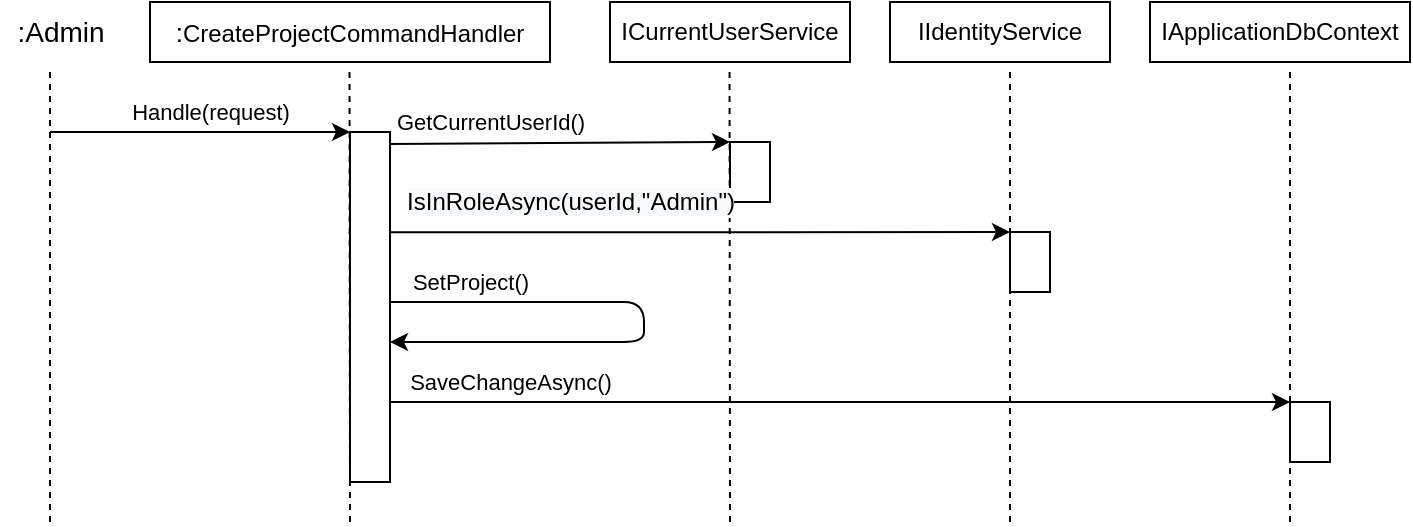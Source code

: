 <mxfile version="13.6.2" type="device"><diagram id="i-jKPdzmMxMsJHsrEuBs" name="Page-1"><mxGraphModel dx="600" dy="563" grid="1" gridSize="10" guides="1" tooltips="1" connect="1" arrows="1" fold="1" page="1" pageScale="1" pageWidth="827" pageHeight="1169" math="0" shadow="0"><root><mxCell id="0"/><mxCell id="1" parent="0"/><mxCell id="yP1wBA7DQTCFsv9yG_OC-1" value="IApplicationDbContext" style="rounded=0;whiteSpace=wrap;html=1;" parent="1" vertex="1"><mxGeometry x="610" y="120" width="130" height="30" as="geometry"/></mxCell><mxCell id="yP1wBA7DQTCFsv9yG_OC-2" value="&lt;span style=&quot;font-size: 13px&quot;&gt;:&lt;/span&gt;&lt;span style=&quot;font-size: 12px&quot;&gt;CreateProjectCommandHandler&lt;/span&gt;" style="rounded=0;whiteSpace=wrap;html=1;fontSize=13;" parent="1" vertex="1"><mxGeometry x="110" y="120" width="200" height="30" as="geometry"/></mxCell><mxCell id="yP1wBA7DQTCFsv9yG_OC-3" value="Handle(request)" style="endArrow=classic;html=1;" parent="1" edge="1"><mxGeometry x="0.059" y="10" width="50" height="50" relative="1" as="geometry"><mxPoint x="60" y="185" as="sourcePoint"/><mxPoint x="210" y="185" as="targetPoint"/><mxPoint as="offset"/></mxGeometry></mxCell><mxCell id="yP1wBA7DQTCFsv9yG_OC-4" value="&lt;span style=&quot;font-family: &amp;#34;helvetica&amp;#34;&quot;&gt;GetCurrentUserId()&lt;/span&gt;" style="endArrow=classic;html=1;exitX=0.953;exitY=0.034;exitDx=0;exitDy=0;exitPerimeter=0;entryX=0;entryY=0;entryDx=0;entryDy=0;" parent="1" source="yP1wBA7DQTCFsv9yG_OC-8" target="yP1wBA7DQTCFsv9yG_OC-9" edge="1"><mxGeometry x="-0.406" y="11" width="50" height="50" relative="1" as="geometry"><mxPoint x="330" y="235" as="sourcePoint"/><mxPoint x="380" y="194" as="targetPoint"/><mxPoint as="offset"/></mxGeometry></mxCell><mxCell id="yP1wBA7DQTCFsv9yG_OC-5" value="" style="endArrow=none;dashed=1;html=1;fontSize=11;" parent="1" edge="1"><mxGeometry width="50" height="50" relative="1" as="geometry"><mxPoint x="60" y="380" as="sourcePoint"/><mxPoint x="60" y="155" as="targetPoint"/></mxGeometry></mxCell><mxCell id="yP1wBA7DQTCFsv9yG_OC-6" value="" style="endArrow=none;dashed=1;html=1;fontSize=11;" parent="1" edge="1"><mxGeometry width="50" height="50" relative="1" as="geometry"><mxPoint x="210" y="380" as="sourcePoint"/><mxPoint x="209.76" y="155" as="targetPoint"/></mxGeometry></mxCell><mxCell id="yP1wBA7DQTCFsv9yG_OC-7" value="" style="endArrow=none;dashed=1;html=1;fontSize=11;" parent="1" edge="1"><mxGeometry width="50" height="50" relative="1" as="geometry"><mxPoint x="400" y="380" as="sourcePoint"/><mxPoint x="399.77" y="155" as="targetPoint"/></mxGeometry></mxCell><mxCell id="yP1wBA7DQTCFsv9yG_OC-8" value="" style="rounded=0;whiteSpace=wrap;html=1;fontSize=11;" parent="1" vertex="1"><mxGeometry x="210" y="185" width="20" height="175" as="geometry"/></mxCell><mxCell id="yP1wBA7DQTCFsv9yG_OC-9" value="" style="rounded=0;whiteSpace=wrap;html=1;fontSize=11;" parent="1" vertex="1"><mxGeometry x="400" y="190" width="20" height="30" as="geometry"/></mxCell><mxCell id="yP1wBA7DQTCFsv9yG_OC-11" value=":Admin" style="text;html=1;align=center;verticalAlign=middle;resizable=0;points=[];autosize=1;fontSize=14;" parent="1" vertex="1"><mxGeometry x="35" y="125" width="60" height="20" as="geometry"/></mxCell><mxCell id="yP1wBA7DQTCFsv9yG_OC-16" value="ICurrentUserService" style="rounded=0;whiteSpace=wrap;html=1;" parent="1" vertex="1"><mxGeometry x="340" y="120" width="120" height="30" as="geometry"/></mxCell><mxCell id="yP1wBA7DQTCFsv9yG_OC-17" value="&lt;span style=&quot;font-size: 12px ; background-color: rgb(248 , 249 , 250)&quot;&gt;IsInRoleAsync(userId,&quot;Admin&quot;)&lt;/span&gt;" style="endArrow=classic;html=1;exitX=1.012;exitY=0.034;exitDx=0;exitDy=0;exitPerimeter=0;entryX=0;entryY=0;entryDx=0;entryDy=0;" parent="1" target="yP1wBA7DQTCFsv9yG_OC-18" edge="1"><mxGeometry x="-0.419" y="15" width="50" height="50" relative="1" as="geometry"><mxPoint x="230.0" y="235.18" as="sourcePoint"/><mxPoint x="560" y="235" as="targetPoint"/><mxPoint as="offset"/></mxGeometry></mxCell><mxCell id="yP1wBA7DQTCFsv9yG_OC-18" value="" style="rounded=0;whiteSpace=wrap;html=1;fontSize=11;" parent="1" vertex="1"><mxGeometry x="540" y="235" width="20" height="30" as="geometry"/></mxCell><mxCell id="yP1wBA7DQTCFsv9yG_OC-28" value="&lt;span style=&quot;font-family: &amp;#34;helvetica&amp;#34;&quot;&gt;SetProject()&lt;/span&gt;" style="endArrow=classic;html=1;" parent="1" edge="1"><mxGeometry x="-0.708" y="10" width="50" height="50" relative="1" as="geometry"><mxPoint x="230" y="270" as="sourcePoint"/><mxPoint x="230" y="290" as="targetPoint"/><mxPoint as="offset"/><Array as="points"><mxPoint x="357" y="270"/><mxPoint x="357" y="290"/></Array></mxGeometry></mxCell><mxCell id="yP1wBA7DQTCFsv9yG_OC-39" value="IIdentityService" style="rounded=0;whiteSpace=wrap;html=1;" parent="1" vertex="1"><mxGeometry x="480" y="120" width="110" height="30" as="geometry"/></mxCell><mxCell id="yP1wBA7DQTCFsv9yG_OC-40" value="" style="endArrow=none;dashed=1;html=1;fontSize=11;" parent="1" edge="1"><mxGeometry width="50" height="50" relative="1" as="geometry"><mxPoint x="540" y="380" as="sourcePoint"/><mxPoint x="540.0" y="155" as="targetPoint"/></mxGeometry></mxCell><mxCell id="r7Y0PO5rFMI6tSMD3U8n-10" value="" style="endArrow=none;dashed=1;html=1;fontSize=11;" parent="1" edge="1"><mxGeometry width="50" height="50" relative="1" as="geometry"><mxPoint x="680" y="380" as="sourcePoint"/><mxPoint x="680.0" y="155.0" as="targetPoint"/></mxGeometry></mxCell><mxCell id="r7Y0PO5rFMI6tSMD3U8n-11" value="" style="rounded=0;whiteSpace=wrap;html=1;fontSize=11;" parent="1" vertex="1"><mxGeometry x="680" y="320" width="20" height="30" as="geometry"/></mxCell><mxCell id="r7Y0PO5rFMI6tSMD3U8n-12" value="&lt;span&gt;SaveChangeAsync()&lt;/span&gt;" style="endArrow=classic;html=1;entryX=0;entryY=0;entryDx=0;entryDy=0;" parent="1" target="r7Y0PO5rFMI6tSMD3U8n-11" edge="1"><mxGeometry x="-0.733" y="10" width="50" height="50" relative="1" as="geometry"><mxPoint x="230" y="320" as="sourcePoint"/><mxPoint x="840" y="525" as="targetPoint"/><mxPoint as="offset"/></mxGeometry></mxCell></root></mxGraphModel></diagram></mxfile>